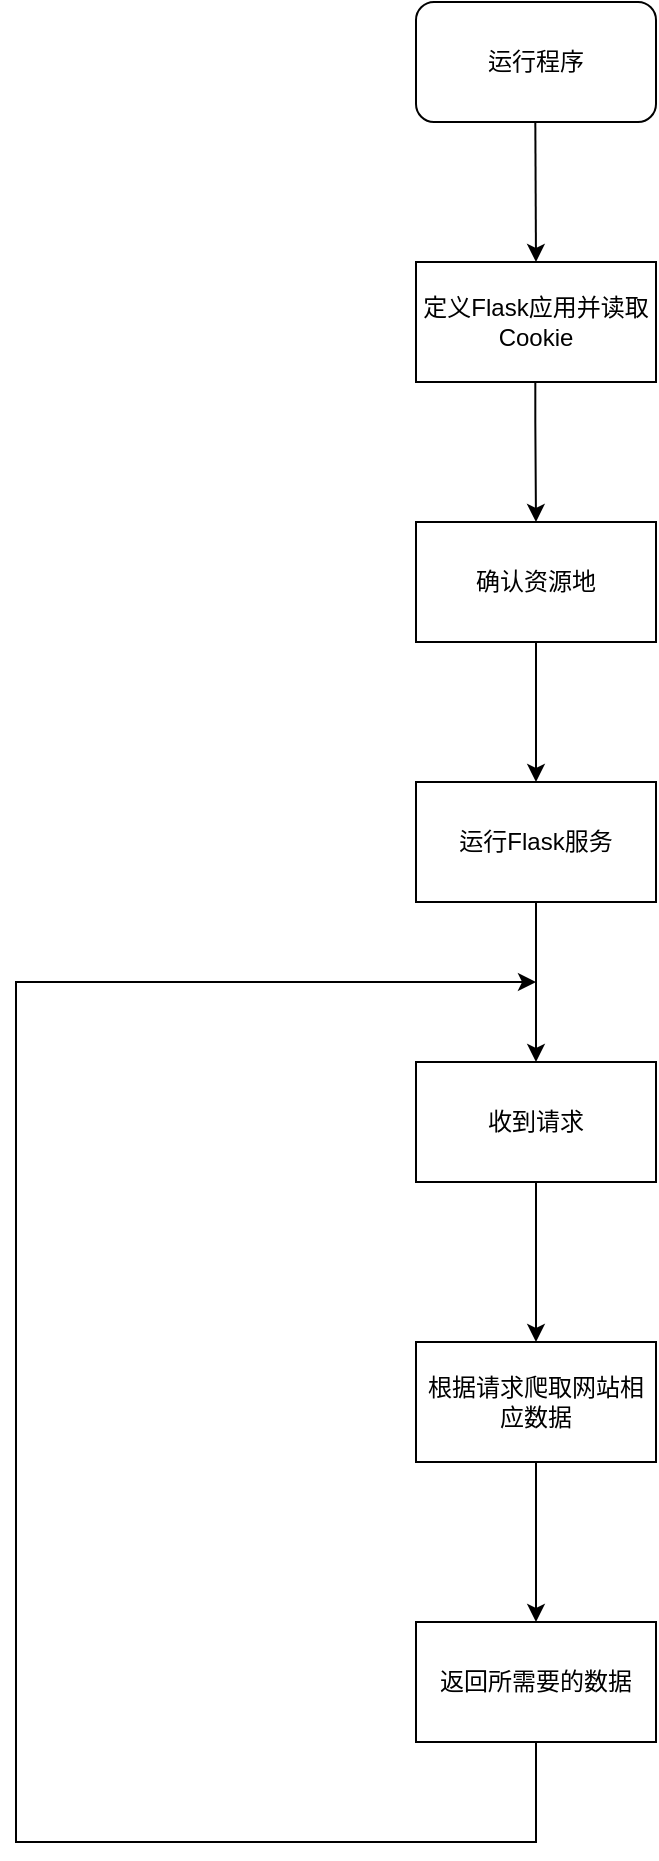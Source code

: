 <mxfile version="21.7.1" type="github">
  <diagram id="C5RBs43oDa-KdzZeNtuy" name="Page-1">
    <mxGraphModel dx="719" dy="426" grid="1" gridSize="10" guides="1" tooltips="1" connect="1" arrows="1" fold="1" page="1" pageScale="1" pageWidth="827" pageHeight="1169" math="0" shadow="0">
      <root>
        <mxCell id="WIyWlLk6GJQsqaUBKTNV-0" />
        <mxCell id="WIyWlLk6GJQsqaUBKTNV-1" parent="WIyWlLk6GJQsqaUBKTNV-0" />
        <mxCell id="1LJRLBVg904Doak93tq3-0" value="运行程序" style="rounded=1;whiteSpace=wrap;html=1;" vertex="1" parent="WIyWlLk6GJQsqaUBKTNV-1">
          <mxGeometry x="330" y="50" width="120" height="60" as="geometry" />
        </mxCell>
        <mxCell id="1LJRLBVg904Doak93tq3-1" value="" style="endArrow=classic;html=1;rounded=0;" edge="1" parent="WIyWlLk6GJQsqaUBKTNV-1">
          <mxGeometry width="50" height="50" relative="1" as="geometry">
            <mxPoint x="389.66" y="110" as="sourcePoint" />
            <mxPoint x="390" y="180" as="targetPoint" />
          </mxGeometry>
        </mxCell>
        <mxCell id="1LJRLBVg904Doak93tq3-2" value="定义Flask应用并读取Cookie" style="rounded=0;whiteSpace=wrap;html=1;" vertex="1" parent="WIyWlLk6GJQsqaUBKTNV-1">
          <mxGeometry x="330" y="180" width="120" height="60" as="geometry" />
        </mxCell>
        <mxCell id="1LJRLBVg904Doak93tq3-3" value="" style="endArrow=classic;html=1;rounded=0;" edge="1" parent="WIyWlLk6GJQsqaUBKTNV-1">
          <mxGeometry width="50" height="50" relative="1" as="geometry">
            <mxPoint x="389.66" y="240" as="sourcePoint" />
            <mxPoint x="390" y="310" as="targetPoint" />
            <Array as="points">
              <mxPoint x="389.66" y="260" />
            </Array>
          </mxGeometry>
        </mxCell>
        <mxCell id="1LJRLBVg904Doak93tq3-4" value="确认资源地" style="rounded=0;whiteSpace=wrap;html=1;" vertex="1" parent="WIyWlLk6GJQsqaUBKTNV-1">
          <mxGeometry x="330" y="310" width="120" height="60" as="geometry" />
        </mxCell>
        <mxCell id="1LJRLBVg904Doak93tq3-5" value="运行Flask服务" style="rounded=0;whiteSpace=wrap;html=1;" vertex="1" parent="WIyWlLk6GJQsqaUBKTNV-1">
          <mxGeometry x="330" y="440" width="120" height="60" as="geometry" />
        </mxCell>
        <mxCell id="1LJRLBVg904Doak93tq3-6" value="" style="endArrow=classic;html=1;rounded=0;entryX=0.5;entryY=0;entryDx=0;entryDy=0;exitX=0.5;exitY=1;exitDx=0;exitDy=0;" edge="1" parent="WIyWlLk6GJQsqaUBKTNV-1" source="1LJRLBVg904Doak93tq3-4" target="1LJRLBVg904Doak93tq3-5">
          <mxGeometry width="50" height="50" relative="1" as="geometry">
            <mxPoint x="370" y="330" as="sourcePoint" />
            <mxPoint x="420" y="280" as="targetPoint" />
          </mxGeometry>
        </mxCell>
        <mxCell id="1LJRLBVg904Doak93tq3-7" value="" style="endArrow=classic;html=1;rounded=0;exitX=0.5;exitY=1;exitDx=0;exitDy=0;" edge="1" parent="WIyWlLk6GJQsqaUBKTNV-1" source="1LJRLBVg904Doak93tq3-5">
          <mxGeometry width="50" height="50" relative="1" as="geometry">
            <mxPoint x="370" y="600" as="sourcePoint" />
            <mxPoint x="390" y="580" as="targetPoint" />
          </mxGeometry>
        </mxCell>
        <mxCell id="1LJRLBVg904Doak93tq3-8" value="收到请求" style="rounded=0;whiteSpace=wrap;html=1;" vertex="1" parent="WIyWlLk6GJQsqaUBKTNV-1">
          <mxGeometry x="330" y="580" width="120" height="60" as="geometry" />
        </mxCell>
        <mxCell id="1LJRLBVg904Doak93tq3-10" value="根据请求爬取网站相应数据" style="rounded=0;whiteSpace=wrap;html=1;" vertex="1" parent="WIyWlLk6GJQsqaUBKTNV-1">
          <mxGeometry x="330" y="720" width="120" height="60" as="geometry" />
        </mxCell>
        <mxCell id="1LJRLBVg904Doak93tq3-11" value="" style="endArrow=classic;html=1;rounded=0;entryX=0.5;entryY=0;entryDx=0;entryDy=0;" edge="1" parent="WIyWlLk6GJQsqaUBKTNV-1" source="1LJRLBVg904Doak93tq3-8" target="1LJRLBVg904Doak93tq3-10">
          <mxGeometry width="50" height="50" relative="1" as="geometry">
            <mxPoint x="370" y="600" as="sourcePoint" />
            <mxPoint x="420" y="550" as="targetPoint" />
          </mxGeometry>
        </mxCell>
        <mxCell id="1LJRLBVg904Doak93tq3-12" value="返回所需要的数据" style="rounded=0;whiteSpace=wrap;html=1;" vertex="1" parent="WIyWlLk6GJQsqaUBKTNV-1">
          <mxGeometry x="330" y="860" width="120" height="60" as="geometry" />
        </mxCell>
        <mxCell id="1LJRLBVg904Doak93tq3-13" value="" style="endArrow=classic;html=1;rounded=0;exitX=0.5;exitY=1;exitDx=0;exitDy=0;entryX=0.5;entryY=0;entryDx=0;entryDy=0;" edge="1" parent="WIyWlLk6GJQsqaUBKTNV-1" source="1LJRLBVg904Doak93tq3-10" target="1LJRLBVg904Doak93tq3-12">
          <mxGeometry width="50" height="50" relative="1" as="geometry">
            <mxPoint x="370" y="790" as="sourcePoint" />
            <mxPoint x="420" y="740" as="targetPoint" />
          </mxGeometry>
        </mxCell>
        <mxCell id="1LJRLBVg904Doak93tq3-15" value="" style="endArrow=classic;html=1;rounded=0;exitX=0.5;exitY=1;exitDx=0;exitDy=0;" edge="1" parent="WIyWlLk6GJQsqaUBKTNV-1" source="1LJRLBVg904Doak93tq3-12">
          <mxGeometry width="50" height="50" relative="1" as="geometry">
            <mxPoint x="370" y="860" as="sourcePoint" />
            <mxPoint x="390" y="540" as="targetPoint" />
            <Array as="points">
              <mxPoint x="390" y="970" />
              <mxPoint x="130" y="970" />
              <mxPoint x="130" y="540" />
            </Array>
          </mxGeometry>
        </mxCell>
      </root>
    </mxGraphModel>
  </diagram>
</mxfile>
